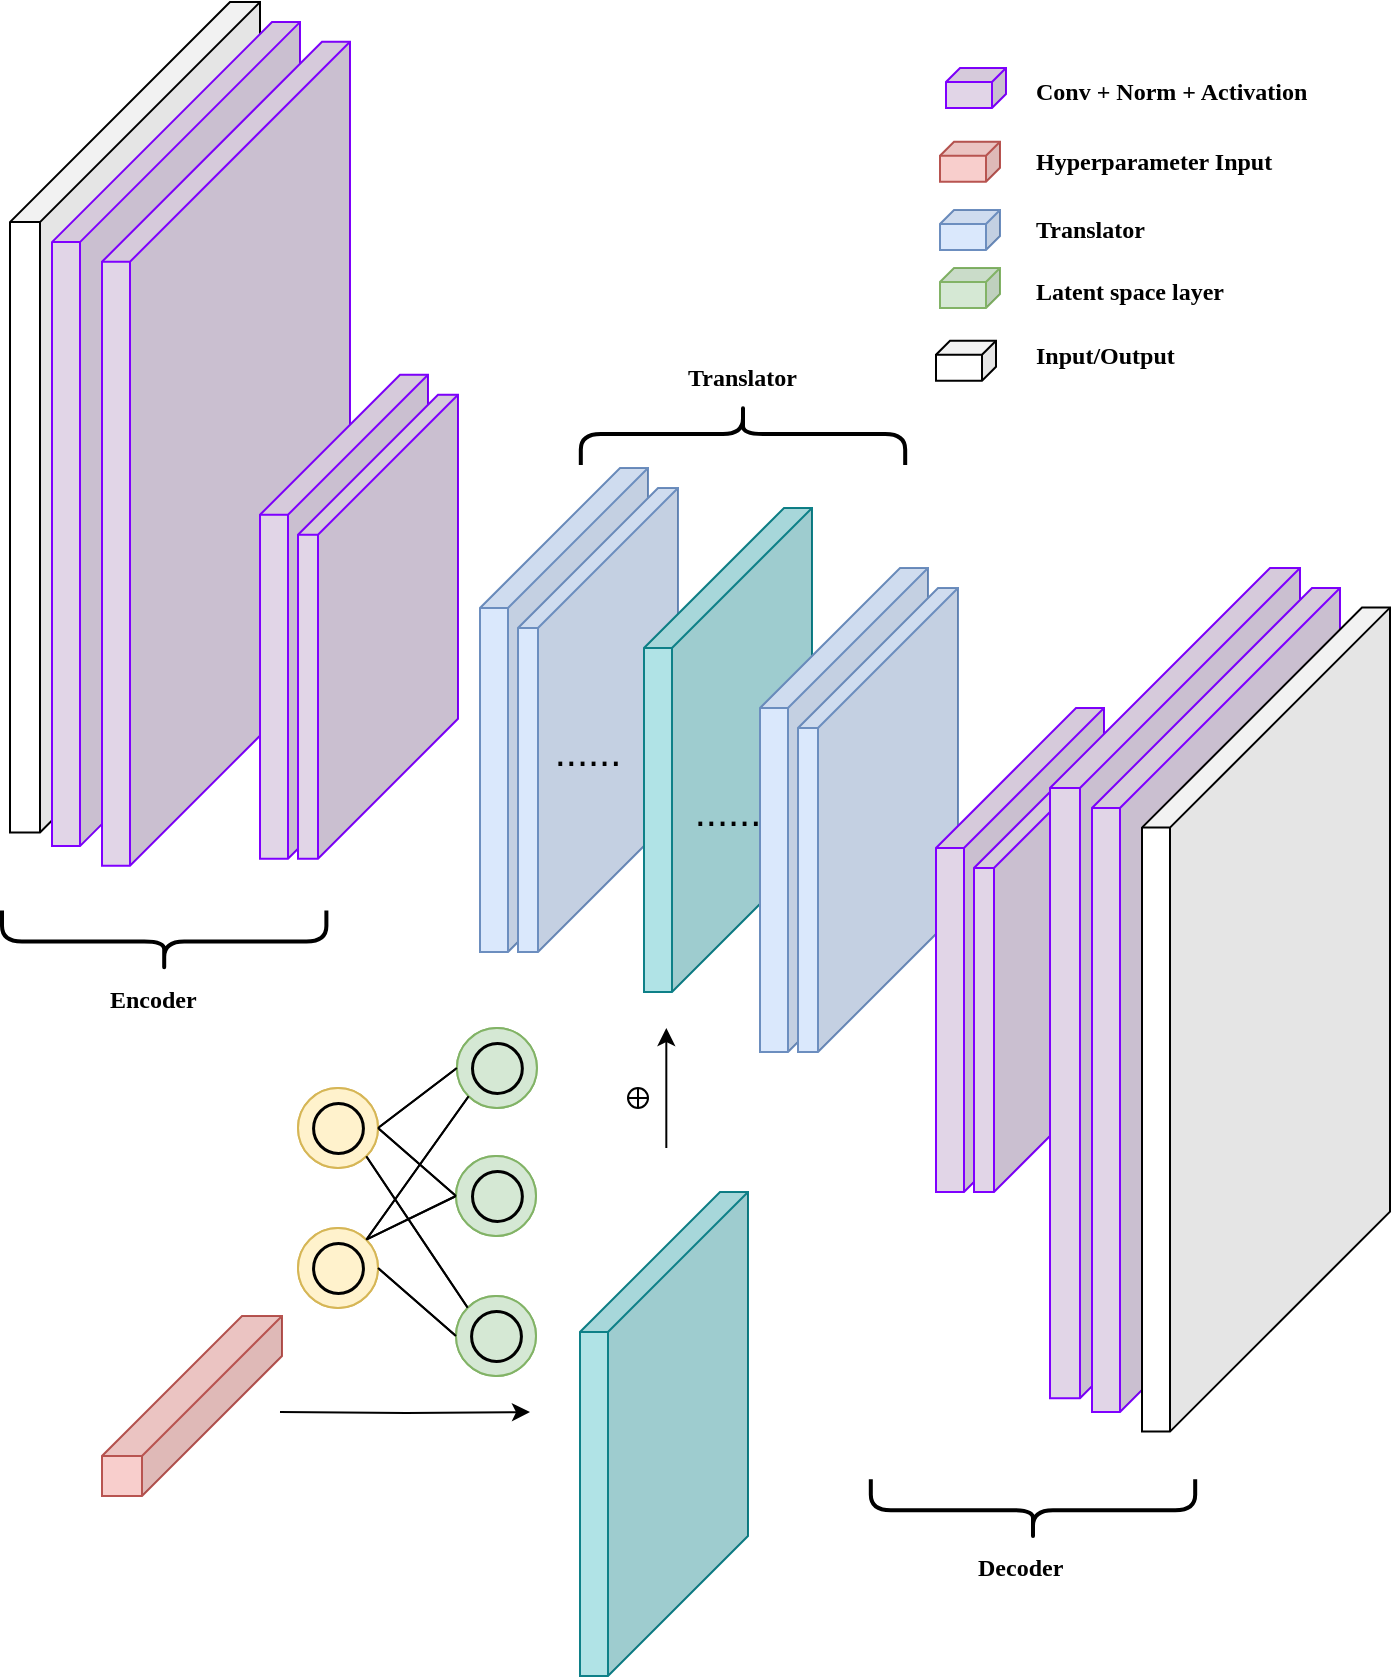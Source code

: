 <mxfile version="24.7.5">
  <diagram name="Page-1" id="ipZe1BJ04AktczsMQ5Gt">
    <mxGraphModel dx="834" dy="741" grid="1" gridSize="10" guides="1" tooltips="1" connect="1" arrows="1" fold="1" page="1" pageScale="1" pageWidth="2000" pageHeight="3000" math="0" shadow="0">
      <root>
        <mxCell id="0" />
        <mxCell id="1" parent="0" />
        <mxCell id="X90mC9pYVaTqxXo_M1r8-1" value="" style="shape=cube;whiteSpace=wrap;html=1;boundedLbl=1;backgroundOutline=1;darkOpacity=0.05;darkOpacity2=0.1;size=110;direction=east;flipH=1;fontFamily=Georgia;shadow=0;" vertex="1" parent="1">
          <mxGeometry x="85" y="17.06" width="125" height="415.13" as="geometry" />
        </mxCell>
        <mxCell id="X90mC9pYVaTqxXo_M1r8-2" value="" style="shape=cube;whiteSpace=wrap;html=1;boundedLbl=1;backgroundOutline=1;darkOpacity=0.05;darkOpacity2=0.1;size=110;direction=east;flipH=1;fillColor=#E1D5E7;strokeColor=#7F00FF;fontFamily=Georgia;" vertex="1" parent="1">
          <mxGeometry x="106" y="27.06" width="124" height="412" as="geometry" />
        </mxCell>
        <mxCell id="X90mC9pYVaTqxXo_M1r8-3" value="" style="shape=cube;whiteSpace=wrap;html=1;boundedLbl=1;backgroundOutline=1;darkOpacity=0.05;darkOpacity2=0.1;size=7;direction=east;flipH=1;fillColor=#E1D5E7;strokeColor=#7F00FF;fontFamily=Georgia;" vertex="1" parent="1">
          <mxGeometry x="553" y="50" width="30" height="20" as="geometry" />
        </mxCell>
        <mxCell id="X90mC9pYVaTqxXo_M1r8-4" value="" style="shape=cube;whiteSpace=wrap;html=1;boundedLbl=1;backgroundOutline=1;darkOpacity=0.05;darkOpacity2=0.1;size=7;direction=east;flipH=1;fillColor=#f8cecc;strokeColor=#b85450;fontFamily=Georgia;" vertex="1" parent="1">
          <mxGeometry x="550" y="86.88" width="30" height="20" as="geometry" />
        </mxCell>
        <mxCell id="X90mC9pYVaTqxXo_M1r8-5" value="" style="shape=cube;whiteSpace=wrap;html=1;boundedLbl=1;backgroundOutline=1;darkOpacity=0.05;darkOpacity2=0.1;size=7;direction=east;flipH=1;fillColor=#dae8fc;strokeColor=#6c8ebf;fontFamily=Georgia;" vertex="1" parent="1">
          <mxGeometry x="550" y="121" width="30" height="20" as="geometry" />
        </mxCell>
        <mxCell id="X90mC9pYVaTqxXo_M1r8-6" value="" style="shape=cube;whiteSpace=wrap;html=1;boundedLbl=1;backgroundOutline=1;darkOpacity=0.05;darkOpacity2=0.1;size=7;direction=east;flipH=1;fillColor=#d5e8d4;strokeColor=#82b366;fontFamily=Georgia;" vertex="1" parent="1">
          <mxGeometry x="550" y="150" width="30" height="20" as="geometry" />
        </mxCell>
        <mxCell id="X90mC9pYVaTqxXo_M1r8-7" value="&lt;b&gt;ConvLSTM2D&lt;/b&gt;" style="text;html=1;strokeColor=none;fillColor=none;align=center;verticalAlign=middle;whiteSpace=wrap;rounded=0;rotation=-90;fontFamily=Georgia;" vertex="1" parent="1">
          <mxGeometry x="155" y="309.38" width="100" height="30" as="geometry" />
        </mxCell>
        <mxCell id="X90mC9pYVaTqxXo_M1r8-8" value="Conv + Norm + Activation" style="text;html=1;strokeColor=none;fillColor=none;align=left;verticalAlign=middle;whiteSpace=wrap;rounded=0;fontStyle=1;fontFamily=Georgia;" vertex="1" parent="1">
          <mxGeometry x="596" y="50" width="174" height="23.88" as="geometry" />
        </mxCell>
        <mxCell id="X90mC9pYVaTqxXo_M1r8-9" value="Translator" style="text;html=1;strokeColor=none;fillColor=none;align=left;verticalAlign=middle;whiteSpace=wrap;rounded=0;fontStyle=1;fontFamily=Georgia;" vertex="1" parent="1">
          <mxGeometry x="596" y="119.06" width="138" height="23.88" as="geometry" />
        </mxCell>
        <mxCell id="X90mC9pYVaTqxXo_M1r8-10" value="Latent space layer" style="text;html=1;strokeColor=none;fillColor=none;align=left;verticalAlign=middle;whiteSpace=wrap;rounded=0;fontStyle=1;fontFamily=Georgia;" vertex="1" parent="1">
          <mxGeometry x="596" y="150.0" width="138" height="23.88" as="geometry" />
        </mxCell>
        <mxCell id="X90mC9pYVaTqxXo_M1r8-11" value="" style="shape=cube;whiteSpace=wrap;html=1;boundedLbl=1;backgroundOutline=1;darkOpacity=0.05;darkOpacity2=0.1;size=110;direction=east;flipH=1;fillColor=#E1D5E7;strokeColor=#7F00FF;fontFamily=Georgia;" vertex="1" parent="1">
          <mxGeometry x="131" y="36.87" width="124" height="412" as="geometry" />
        </mxCell>
        <mxCell id="X90mC9pYVaTqxXo_M1r8-12" value="" style="shape=cube;whiteSpace=wrap;html=1;boundedLbl=1;backgroundOutline=1;darkOpacity=0.05;darkOpacity2=0.1;size=70;direction=east;flipH=1;fillColor=#E1D5E7;strokeColor=#7F00FF;fontFamily=Georgia;" vertex="1" parent="1">
          <mxGeometry x="210" y="203.38" width="84" height="242" as="geometry" />
        </mxCell>
        <mxCell id="X90mC9pYVaTqxXo_M1r8-13" value="" style="shape=cube;whiteSpace=wrap;html=1;boundedLbl=1;backgroundOutline=1;darkOpacity=0.05;darkOpacity2=0.1;size=70;direction=east;flipH=1;fillColor=#E1D5E7;strokeColor=#7F00FF;fontFamily=Georgia;" vertex="1" parent="1">
          <mxGeometry x="229" y="213.38" width="80" height="232" as="geometry" />
        </mxCell>
        <mxCell id="X90mC9pYVaTqxXo_M1r8-14" value="" style="shape=cube;whiteSpace=wrap;html=1;boundedLbl=1;backgroundOutline=1;darkOpacity=0.05;darkOpacity2=0.1;size=70;direction=east;flipH=1;fillColor=#dae8fc;strokeColor=#6c8ebf;fontFamily=Georgia;" vertex="1" parent="1">
          <mxGeometry x="320" y="250" width="84" height="242" as="geometry" />
        </mxCell>
        <mxCell id="X90mC9pYVaTqxXo_M1r8-15" value="" style="shape=cube;whiteSpace=wrap;html=1;boundedLbl=1;backgroundOutline=1;darkOpacity=0.05;darkOpacity2=0.1;size=70;direction=east;flipH=1;fillColor=#dae8fc;strokeColor=#6c8ebf;fontFamily=Georgia;" vertex="1" parent="1">
          <mxGeometry x="339" y="260" width="80" height="232" as="geometry" />
        </mxCell>
        <mxCell id="X90mC9pYVaTqxXo_M1r8-16" value="" style="edgeStyle=orthogonalEdgeStyle;rounded=0;orthogonalLoop=1;jettySize=auto;html=1;fontFamily=Helvetica;fontSize=12;fontColor=default;" edge="1" parent="1">
          <mxGeometry relative="1" as="geometry">
            <mxPoint x="220" y="721.999" as="sourcePoint" />
            <mxPoint x="345" y="722.06" as="targetPoint" />
          </mxGeometry>
        </mxCell>
        <mxCell id="X90mC9pYVaTqxXo_M1r8-17" value="" style="shape=cube;whiteSpace=wrap;html=1;boundedLbl=1;backgroundOutline=1;darkOpacity=0.05;darkOpacity2=0.1;size=70;direction=east;flipH=1;fillColor=#f8cecc;strokeColor=#b85450;fontFamily=Georgia;" vertex="1" parent="1">
          <mxGeometry x="131" y="674" width="90" height="90" as="geometry" />
        </mxCell>
        <mxCell id="X90mC9pYVaTqxXo_M1r8-18" value="" style="shape=cube;whiteSpace=wrap;html=1;boundedLbl=1;backgroundOutline=1;darkOpacity=0.05;darkOpacity2=0.1;size=70;direction=east;flipH=1;fillColor=#b0e3e6;fontFamily=Georgia;strokeColor=#0e8088;" vertex="1" parent="1">
          <mxGeometry x="402" y="270" width="84" height="242" as="geometry" />
        </mxCell>
        <mxCell id="X90mC9pYVaTqxXo_M1r8-19" value="" style="shape=cube;whiteSpace=wrap;html=1;boundedLbl=1;backgroundOutline=1;darkOpacity=0.05;darkOpacity2=0.1;size=70;direction=east;flipH=1;fillColor=#dae8fc;strokeColor=#6c8ebf;fontFamily=Georgia;" vertex="1" parent="1">
          <mxGeometry x="460" y="300" width="84" height="242" as="geometry" />
        </mxCell>
        <mxCell id="X90mC9pYVaTqxXo_M1r8-20" value="" style="shape=cube;whiteSpace=wrap;html=1;boundedLbl=1;backgroundOutline=1;darkOpacity=0.05;darkOpacity2=0.1;size=70;direction=east;flipH=1;fillColor=#dae8fc;strokeColor=#6c8ebf;fontFamily=Georgia;" vertex="1" parent="1">
          <mxGeometry x="479" y="310" width="80" height="232" as="geometry" />
        </mxCell>
        <mxCell id="X90mC9pYVaTqxXo_M1r8-21" value="" style="shape=cube;whiteSpace=wrap;html=1;boundedLbl=1;backgroundOutline=1;darkOpacity=0.05;darkOpacity2=0.1;size=70;direction=east;flipH=1;fillColor=#E1D5E7;strokeColor=#7F00FF;fontFamily=Georgia;" vertex="1" parent="1">
          <mxGeometry x="548" y="370" width="84" height="242" as="geometry" />
        </mxCell>
        <mxCell id="X90mC9pYVaTqxXo_M1r8-22" value="" style="shape=cube;whiteSpace=wrap;html=1;boundedLbl=1;backgroundOutline=1;darkOpacity=0.05;darkOpacity2=0.1;size=70;direction=east;flipH=1;fillColor=#E1D5E7;strokeColor=#7F00FF;fontFamily=Georgia;" vertex="1" parent="1">
          <mxGeometry x="567" y="380" width="80" height="232" as="geometry" />
        </mxCell>
        <mxCell id="X90mC9pYVaTqxXo_M1r8-23" value="" style="shape=cube;whiteSpace=wrap;html=1;boundedLbl=1;backgroundOutline=1;darkOpacity=0.05;darkOpacity2=0.1;size=110;direction=east;flipH=1;fontFamily=Georgia;shadow=0;fillColor=#E1D5E7;strokeColor=#7F00FF;" vertex="1" parent="1">
          <mxGeometry x="605" y="300" width="125" height="415.13" as="geometry" />
        </mxCell>
        <mxCell id="X90mC9pYVaTqxXo_M1r8-24" value="" style="shape=cube;whiteSpace=wrap;html=1;boundedLbl=1;backgroundOutline=1;darkOpacity=0.05;darkOpacity2=0.1;size=110;direction=east;flipH=1;fillColor=#E1D5E7;strokeColor=#7F00FF;fontFamily=Georgia;" vertex="1" parent="1">
          <mxGeometry x="626" y="310" width="124" height="412" as="geometry" />
        </mxCell>
        <mxCell id="X90mC9pYVaTqxXo_M1r8-25" value="" style="shape=cube;whiteSpace=wrap;html=1;boundedLbl=1;backgroundOutline=1;darkOpacity=0.05;darkOpacity2=0.1;size=110;direction=east;flipH=1;fontFamily=Georgia;" vertex="1" parent="1">
          <mxGeometry x="651" y="319.81" width="124" height="412" as="geometry" />
        </mxCell>
        <mxCell id="X90mC9pYVaTqxXo_M1r8-26" value="" style="shape=cube;whiteSpace=wrap;html=1;boundedLbl=1;backgroundOutline=1;darkOpacity=0.05;darkOpacity2=0.1;size=70;direction=east;flipH=1;fillColor=#b0e3e6;fontFamily=Georgia;strokeColor=#0e8088;" vertex="1" parent="1">
          <mxGeometry x="370" y="612" width="84" height="242" as="geometry" />
        </mxCell>
        <mxCell id="X90mC9pYVaTqxXo_M1r8-27" value="" style="shape=cube;whiteSpace=wrap;html=1;boundedLbl=1;backgroundOutline=1;darkOpacity=0.05;darkOpacity2=0.1;size=7;direction=east;flipH=1;fontFamily=Georgia;" vertex="1" parent="1">
          <mxGeometry x="548" y="186.38" width="30" height="20" as="geometry" />
        </mxCell>
        <mxCell id="X90mC9pYVaTqxXo_M1r8-28" value="Input/Output" style="text;html=1;strokeColor=none;fillColor=none;align=left;verticalAlign=middle;whiteSpace=wrap;rounded=0;fontStyle=1;fontFamily=Georgia;" vertex="1" parent="1">
          <mxGeometry x="596" y="182.5" width="138" height="23.88" as="geometry" />
        </mxCell>
        <mxCell id="X90mC9pYVaTqxXo_M1r8-29" value="&lt;font style=&quot;font-size: 20px;&quot;&gt;......&lt;/font&gt;" style="text;html=1;align=center;verticalAlign=middle;whiteSpace=wrap;rounded=0;fontFamily=Helvetica;fontSize=12;fontColor=default;" vertex="1" parent="1">
          <mxGeometry x="344" y="376" width="60" height="30" as="geometry" />
        </mxCell>
        <mxCell id="X90mC9pYVaTqxXo_M1r8-30" value="&lt;font style=&quot;font-size: 20px;&quot;&gt;......&lt;/font&gt;" style="text;html=1;align=center;verticalAlign=middle;whiteSpace=wrap;rounded=0;fontFamily=Helvetica;fontSize=12;fontColor=default;" vertex="1" parent="1">
          <mxGeometry x="413.5" y="406" width="60" height="30" as="geometry" />
        </mxCell>
        <mxCell id="X90mC9pYVaTqxXo_M1r8-31" value="Hyperparameter Input" style="text;html=1;strokeColor=none;fillColor=none;align=left;verticalAlign=middle;whiteSpace=wrap;rounded=0;fontStyle=1;fontFamily=Georgia;" vertex="1" parent="1">
          <mxGeometry x="596" y="84.94" width="174" height="23.88" as="geometry" />
        </mxCell>
        <mxCell id="X90mC9pYVaTqxXo_M1r8-32" value="" style="endArrow=classic;html=1;rounded=0;fontFamily=Helvetica;fontSize=12;fontColor=default;" edge="1" parent="1">
          <mxGeometry width="50" height="50" relative="1" as="geometry">
            <mxPoint x="413.16" y="590" as="sourcePoint" />
            <mxPoint x="413.16" y="530" as="targetPoint" />
          </mxGeometry>
        </mxCell>
        <mxCell id="X90mC9pYVaTqxXo_M1r8-33" value="" style="verticalLabelPosition=bottom;verticalAlign=top;html=1;shape=mxgraph.flowchart.summing_function;align=center;fontFamily=Helvetica;fontSize=12;" vertex="1" parent="1">
          <mxGeometry x="394" y="560" width="10" height="10" as="geometry" />
        </mxCell>
        <mxCell id="X90mC9pYVaTqxXo_M1r8-34" value="" style="shape=curlyBracket;whiteSpace=wrap;html=1;rounded=1;flipH=1;labelPosition=right;verticalLabelPosition=middle;align=left;verticalAlign=middle;fontFamily=Helvetica;fontSize=12;rotation=90;strokeWidth=2;" vertex="1" parent="1">
          <mxGeometry x="146.6" y="405.6" width="31" height="162.19" as="geometry" />
        </mxCell>
        <mxCell id="X90mC9pYVaTqxXo_M1r8-35" value="Encoder" style="text;html=1;strokeColor=none;fillColor=none;align=left;verticalAlign=middle;whiteSpace=wrap;rounded=0;fontStyle=1;fontFamily=Georgia;" vertex="1" parent="1">
          <mxGeometry x="132.6" y="508.06" width="59" height="15.88" as="geometry" />
        </mxCell>
        <mxCell id="X90mC9pYVaTqxXo_M1r8-36" value="" style="shape=curlyBracket;whiteSpace=wrap;html=1;rounded=1;flipH=1;labelPosition=right;verticalLabelPosition=middle;align=left;verticalAlign=middle;fontFamily=Helvetica;fontSize=12;rotation=90;strokeWidth=2;" vertex="1" parent="1">
          <mxGeometry x="581" y="690" width="31" height="162.19" as="geometry" />
        </mxCell>
        <mxCell id="X90mC9pYVaTqxXo_M1r8-37" value="Decoder" style="text;html=1;strokeColor=none;fillColor=none;align=left;verticalAlign=middle;whiteSpace=wrap;rounded=0;fontStyle=1;fontFamily=Georgia;" vertex="1" parent="1">
          <mxGeometry x="567" y="792.46" width="59" height="15.88" as="geometry" />
        </mxCell>
        <mxCell id="X90mC9pYVaTqxXo_M1r8-38" value="" style="shape=curlyBracket;whiteSpace=wrap;html=1;rounded=1;flipH=1;labelPosition=right;verticalLabelPosition=middle;align=left;verticalAlign=middle;fontFamily=Helvetica;fontSize=12;rotation=-90;strokeWidth=2;" vertex="1" parent="1">
          <mxGeometry x="436" y="151.96" width="31" height="162.19" as="geometry" />
        </mxCell>
        <mxCell id="X90mC9pYVaTqxXo_M1r8-39" value="Translator" style="text;html=1;strokeColor=none;fillColor=none;align=left;verticalAlign=middle;whiteSpace=wrap;rounded=0;fontStyle=1;fontFamily=Georgia;" vertex="1" parent="1">
          <mxGeometry x="422" y="197.5" width="59" height="15.88" as="geometry" />
        </mxCell>
        <mxCell id="X90mC9pYVaTqxXo_M1r8-40" value="" style="ellipse;whiteSpace=wrap;html=1;aspect=fixed;strokeColor=#d6b656;fillColor=#fff2cc;container=0;fontSize=9;" vertex="1" parent="1">
          <mxGeometry x="229" y="630" width="40" height="40" as="geometry" />
        </mxCell>
        <mxCell id="X90mC9pYVaTqxXo_M1r8-41" value="" style="ellipse;whiteSpace=wrap;html=1;aspect=fixed;fillColor=none;strokeWidth=1.5;container=0;fontSize=9;" vertex="1" parent="1">
          <mxGeometry x="236.535" y="637.53" width="24.93" height="24.93" as="geometry" />
        </mxCell>
        <mxCell id="X90mC9pYVaTqxXo_M1r8-42" value="" style="ellipse;whiteSpace=wrap;html=1;aspect=fixed;strokeColor=#d6b656;fillColor=#fff2cc;container=0;fontSize=9;" vertex="1" parent="1">
          <mxGeometry x="229" y="560" width="40" height="40" as="geometry" />
        </mxCell>
        <mxCell id="X90mC9pYVaTqxXo_M1r8-43" value="" style="ellipse;whiteSpace=wrap;html=1;aspect=fixed;fillColor=none;strokeWidth=1.5;container=0;fontSize=9;" vertex="1" parent="1">
          <mxGeometry x="236.535" y="567.53" width="24.93" height="24.93" as="geometry" />
        </mxCell>
        <mxCell id="X90mC9pYVaTqxXo_M1r8-44" value="" style="ellipse;whiteSpace=wrap;html=1;aspect=fixed;strokeColor=#82b366;fillColor=#d5e8d4;container=0;fontSize=9;" vertex="1" parent="1">
          <mxGeometry x="308.0" y="594" width="40" height="40" as="geometry" />
        </mxCell>
        <mxCell id="X90mC9pYVaTqxXo_M1r8-45" value="" style="ellipse;whiteSpace=wrap;html=1;aspect=fixed;fillColor=none;strokeWidth=1.5;container=0;fontSize=9;" vertex="1" parent="1">
          <mxGeometry x="316.0" y="601.53" width="24.93" height="24.93" as="geometry" />
        </mxCell>
        <mxCell id="X90mC9pYVaTqxXo_M1r8-46" value="" style="ellipse;whiteSpace=wrap;html=1;aspect=fixed;strokeColor=#82b366;fillColor=#d5e8d4;container=0;fontSize=9;" vertex="1" parent="1">
          <mxGeometry x="308.0" y="664" width="40" height="40" as="geometry" />
        </mxCell>
        <mxCell id="X90mC9pYVaTqxXo_M1r8-47" value="" style="ellipse;whiteSpace=wrap;html=1;aspect=fixed;fillColor=none;strokeWidth=1.5;container=0;fontSize=9;" vertex="1" parent="1">
          <mxGeometry x="315.535" y="671.53" width="24.93" height="24.93" as="geometry" />
        </mxCell>
        <mxCell id="X90mC9pYVaTqxXo_M1r8-48" value="" style="ellipse;whiteSpace=wrap;html=1;aspect=fixed;strokeColor=#82b366;fillColor=#d5e8d4;container=0;fontSize=9;" vertex="1" parent="1">
          <mxGeometry x="308.46" y="530" width="40" height="40" as="geometry" />
        </mxCell>
        <mxCell id="X90mC9pYVaTqxXo_M1r8-49" value="" style="ellipse;whiteSpace=wrap;html=1;aspect=fixed;fillColor=none;strokeWidth=1.5;container=0;fontSize=9;" vertex="1" parent="1">
          <mxGeometry x="315.995" y="537.53" width="24.93" height="24.93" as="geometry" />
        </mxCell>
        <mxCell id="X90mC9pYVaTqxXo_M1r8-50" value="" style="endArrow=none;html=1;rounded=0;fontSize=9;exitX=1;exitY=0.5;exitDx=0;exitDy=0;entryX=0;entryY=0.5;entryDx=0;entryDy=0;" edge="1" parent="1" source="X90mC9pYVaTqxXo_M1r8-42" target="X90mC9pYVaTqxXo_M1r8-44">
          <mxGeometry width="50" height="50" relative="1" as="geometry">
            <mxPoint x="273.142" y="534.142" as="sourcePoint" />
            <mxPoint x="323.858" y="679.858" as="targetPoint" />
          </mxGeometry>
        </mxCell>
        <mxCell id="X90mC9pYVaTqxXo_M1r8-51" value="" style="endArrow=none;html=1;rounded=0;fontSize=9;exitX=1;exitY=0.5;exitDx=0;exitDy=0;entryX=0;entryY=0.5;entryDx=0;entryDy=0;" edge="1" parent="1" source="X90mC9pYVaTqxXo_M1r8-40" target="X90mC9pYVaTqxXo_M1r8-46">
          <mxGeometry width="50" height="50" relative="1" as="geometry">
            <mxPoint x="279.0" y="590" as="sourcePoint" />
            <mxPoint x="318.0" y="624" as="targetPoint" />
          </mxGeometry>
        </mxCell>
        <mxCell id="X90mC9pYVaTqxXo_M1r8-52" value="" style="endArrow=none;html=1;rounded=0;fontSize=9;exitX=1;exitY=0;exitDx=0;exitDy=0;entryX=0;entryY=0.5;entryDx=0;entryDy=0;" edge="1" parent="1" source="X90mC9pYVaTqxXo_M1r8-40" target="X90mC9pYVaTqxXo_M1r8-44">
          <mxGeometry width="50" height="50" relative="1" as="geometry">
            <mxPoint x="279.0" y="660" as="sourcePoint" />
            <mxPoint x="318.0" y="694" as="targetPoint" />
          </mxGeometry>
        </mxCell>
        <mxCell id="X90mC9pYVaTqxXo_M1r8-53" value="" style="endArrow=none;html=1;rounded=0;fontSize=9;exitX=1;exitY=0;exitDx=0;exitDy=0;entryX=0;entryY=1;entryDx=0;entryDy=0;" edge="1" parent="1" source="X90mC9pYVaTqxXo_M1r8-40" target="X90mC9pYVaTqxXo_M1r8-48">
          <mxGeometry width="50" height="50" relative="1" as="geometry">
            <mxPoint x="273.142" y="645.858" as="sourcePoint" />
            <mxPoint x="318.0" y="624" as="targetPoint" />
          </mxGeometry>
        </mxCell>
        <mxCell id="X90mC9pYVaTqxXo_M1r8-54" value="" style="endArrow=none;html=1;rounded=0;fontSize=9;exitX=1;exitY=1;exitDx=0;exitDy=0;entryX=0;entryY=0;entryDx=0;entryDy=0;" edge="1" parent="1" source="X90mC9pYVaTqxXo_M1r8-42" target="X90mC9pYVaTqxXo_M1r8-46">
          <mxGeometry width="50" height="50" relative="1" as="geometry">
            <mxPoint x="273.142" y="575.858" as="sourcePoint" />
            <mxPoint x="324.318" y="504.142" as="targetPoint" />
          </mxGeometry>
        </mxCell>
        <mxCell id="X90mC9pYVaTqxXo_M1r8-55" value="" style="endArrow=none;html=1;rounded=0;fontSize=9;exitX=1;exitY=0.5;exitDx=0;exitDy=0;entryX=0;entryY=0.5;entryDx=0;entryDy=0;" edge="1" parent="1" source="X90mC9pYVaTqxXo_M1r8-42" target="X90mC9pYVaTqxXo_M1r8-48">
          <mxGeometry width="50" height="50" relative="1" as="geometry">
            <mxPoint x="273.142" y="604.142" as="sourcePoint" />
            <mxPoint x="323.858" y="679.858" as="targetPoint" />
          </mxGeometry>
        </mxCell>
        <mxCell id="X90mC9pYVaTqxXo_M1r8-56" value="" style="ellipse;whiteSpace=wrap;html=1;aspect=fixed;strokeColor=#d6b656;fillColor=#fff2cc;container=0;fontSize=9;" vertex="1" parent="1">
          <mxGeometry x="229" y="630" width="40" height="40" as="geometry" />
        </mxCell>
        <mxCell id="X90mC9pYVaTqxXo_M1r8-57" value="" style="ellipse;whiteSpace=wrap;html=1;aspect=fixed;fillColor=none;strokeWidth=1.5;container=0;fontSize=9;" vertex="1" parent="1">
          <mxGeometry x="236.535" y="637.53" width="24.93" height="24.93" as="geometry" />
        </mxCell>
        <mxCell id="X90mC9pYVaTqxXo_M1r8-58" value="" style="ellipse;whiteSpace=wrap;html=1;aspect=fixed;strokeColor=#d6b656;fillColor=#fff2cc;container=0;fontSize=9;" vertex="1" parent="1">
          <mxGeometry x="229" y="560" width="40" height="40" as="geometry" />
        </mxCell>
        <mxCell id="X90mC9pYVaTqxXo_M1r8-59" value="" style="ellipse;whiteSpace=wrap;html=1;aspect=fixed;fillColor=none;strokeWidth=1.5;container=0;fontSize=9;" vertex="1" parent="1">
          <mxGeometry x="236.535" y="567.53" width="24.93" height="24.93" as="geometry" />
        </mxCell>
        <mxCell id="X90mC9pYVaTqxXo_M1r8-60" value="" style="ellipse;whiteSpace=wrap;html=1;aspect=fixed;strokeColor=#82b366;fillColor=#d5e8d4;container=0;fontSize=9;" vertex="1" parent="1">
          <mxGeometry x="308.0" y="594" width="40" height="40" as="geometry" />
        </mxCell>
        <mxCell id="X90mC9pYVaTqxXo_M1r8-61" value="" style="ellipse;whiteSpace=wrap;html=1;aspect=fixed;fillColor=none;strokeWidth=1.5;container=0;fontSize=9;" vertex="1" parent="1">
          <mxGeometry x="316.0" y="601.53" width="24.93" height="24.93" as="geometry" />
        </mxCell>
        <mxCell id="X90mC9pYVaTqxXo_M1r8-62" value="" style="ellipse;whiteSpace=wrap;html=1;aspect=fixed;strokeColor=#82b366;fillColor=#d5e8d4;container=0;fontSize=9;" vertex="1" parent="1">
          <mxGeometry x="308.0" y="664" width="40" height="40" as="geometry" />
        </mxCell>
        <mxCell id="X90mC9pYVaTqxXo_M1r8-63" value="" style="ellipse;whiteSpace=wrap;html=1;aspect=fixed;fillColor=none;strokeWidth=1.5;container=0;fontSize=9;" vertex="1" parent="1">
          <mxGeometry x="315.535" y="671.53" width="24.93" height="24.93" as="geometry" />
        </mxCell>
        <mxCell id="X90mC9pYVaTqxXo_M1r8-64" value="" style="ellipse;whiteSpace=wrap;html=1;aspect=fixed;strokeColor=#82b366;fillColor=#d5e8d4;container=0;fontSize=9;" vertex="1" parent="1">
          <mxGeometry x="308.46" y="530" width="40" height="40" as="geometry" />
        </mxCell>
        <mxCell id="X90mC9pYVaTqxXo_M1r8-65" value="" style="ellipse;whiteSpace=wrap;html=1;aspect=fixed;fillColor=none;strokeWidth=1.5;container=0;fontSize=9;" vertex="1" parent="1">
          <mxGeometry x="315.995" y="537.53" width="24.93" height="24.93" as="geometry" />
        </mxCell>
        <mxCell id="X90mC9pYVaTqxXo_M1r8-66" value="" style="endArrow=none;html=1;rounded=0;fontSize=9;exitX=1;exitY=0.5;exitDx=0;exitDy=0;entryX=0;entryY=0.5;entryDx=0;entryDy=0;" edge="1" parent="1" source="X90mC9pYVaTqxXo_M1r8-58" target="X90mC9pYVaTqxXo_M1r8-60">
          <mxGeometry width="50" height="50" relative="1" as="geometry">
            <mxPoint x="273.142" y="534.142" as="sourcePoint" />
            <mxPoint x="323.858" y="679.858" as="targetPoint" />
          </mxGeometry>
        </mxCell>
        <mxCell id="X90mC9pYVaTqxXo_M1r8-67" value="" style="endArrow=none;html=1;rounded=0;fontSize=9;exitX=1;exitY=0.5;exitDx=0;exitDy=0;entryX=0;entryY=0.5;entryDx=0;entryDy=0;" edge="1" parent="1" source="X90mC9pYVaTqxXo_M1r8-56" target="X90mC9pYVaTqxXo_M1r8-62">
          <mxGeometry width="50" height="50" relative="1" as="geometry">
            <mxPoint x="279.0" y="590" as="sourcePoint" />
            <mxPoint x="318.0" y="624" as="targetPoint" />
          </mxGeometry>
        </mxCell>
        <mxCell id="X90mC9pYVaTqxXo_M1r8-68" value="" style="endArrow=none;html=1;rounded=0;fontSize=9;exitX=1;exitY=0;exitDx=0;exitDy=0;entryX=0;entryY=0.5;entryDx=0;entryDy=0;" edge="1" parent="1" source="X90mC9pYVaTqxXo_M1r8-56" target="X90mC9pYVaTqxXo_M1r8-60">
          <mxGeometry width="50" height="50" relative="1" as="geometry">
            <mxPoint x="279.0" y="660" as="sourcePoint" />
            <mxPoint x="318.0" y="694" as="targetPoint" />
          </mxGeometry>
        </mxCell>
        <mxCell id="X90mC9pYVaTqxXo_M1r8-69" value="" style="endArrow=none;html=1;rounded=0;fontSize=9;exitX=1;exitY=0;exitDx=0;exitDy=0;entryX=0;entryY=1;entryDx=0;entryDy=0;" edge="1" parent="1" source="X90mC9pYVaTqxXo_M1r8-56" target="X90mC9pYVaTqxXo_M1r8-64">
          <mxGeometry width="50" height="50" relative="1" as="geometry">
            <mxPoint x="273.142" y="645.858" as="sourcePoint" />
            <mxPoint x="318.0" y="624" as="targetPoint" />
          </mxGeometry>
        </mxCell>
        <mxCell id="X90mC9pYVaTqxXo_M1r8-70" value="" style="endArrow=none;html=1;rounded=0;fontSize=9;exitX=1;exitY=1;exitDx=0;exitDy=0;entryX=0;entryY=0;entryDx=0;entryDy=0;" edge="1" parent="1" source="X90mC9pYVaTqxXo_M1r8-58" target="X90mC9pYVaTqxXo_M1r8-62">
          <mxGeometry width="50" height="50" relative="1" as="geometry">
            <mxPoint x="273.142" y="575.858" as="sourcePoint" />
            <mxPoint x="324.318" y="504.142" as="targetPoint" />
          </mxGeometry>
        </mxCell>
        <mxCell id="X90mC9pYVaTqxXo_M1r8-71" value="" style="endArrow=none;html=1;rounded=0;fontSize=9;exitX=1;exitY=0.5;exitDx=0;exitDy=0;entryX=0;entryY=0.5;entryDx=0;entryDy=0;" edge="1" parent="1" source="X90mC9pYVaTqxXo_M1r8-58" target="X90mC9pYVaTqxXo_M1r8-64">
          <mxGeometry width="50" height="50" relative="1" as="geometry">
            <mxPoint x="273.142" y="604.142" as="sourcePoint" />
            <mxPoint x="323.858" y="679.858" as="targetPoint" />
          </mxGeometry>
        </mxCell>
      </root>
    </mxGraphModel>
  </diagram>
</mxfile>
